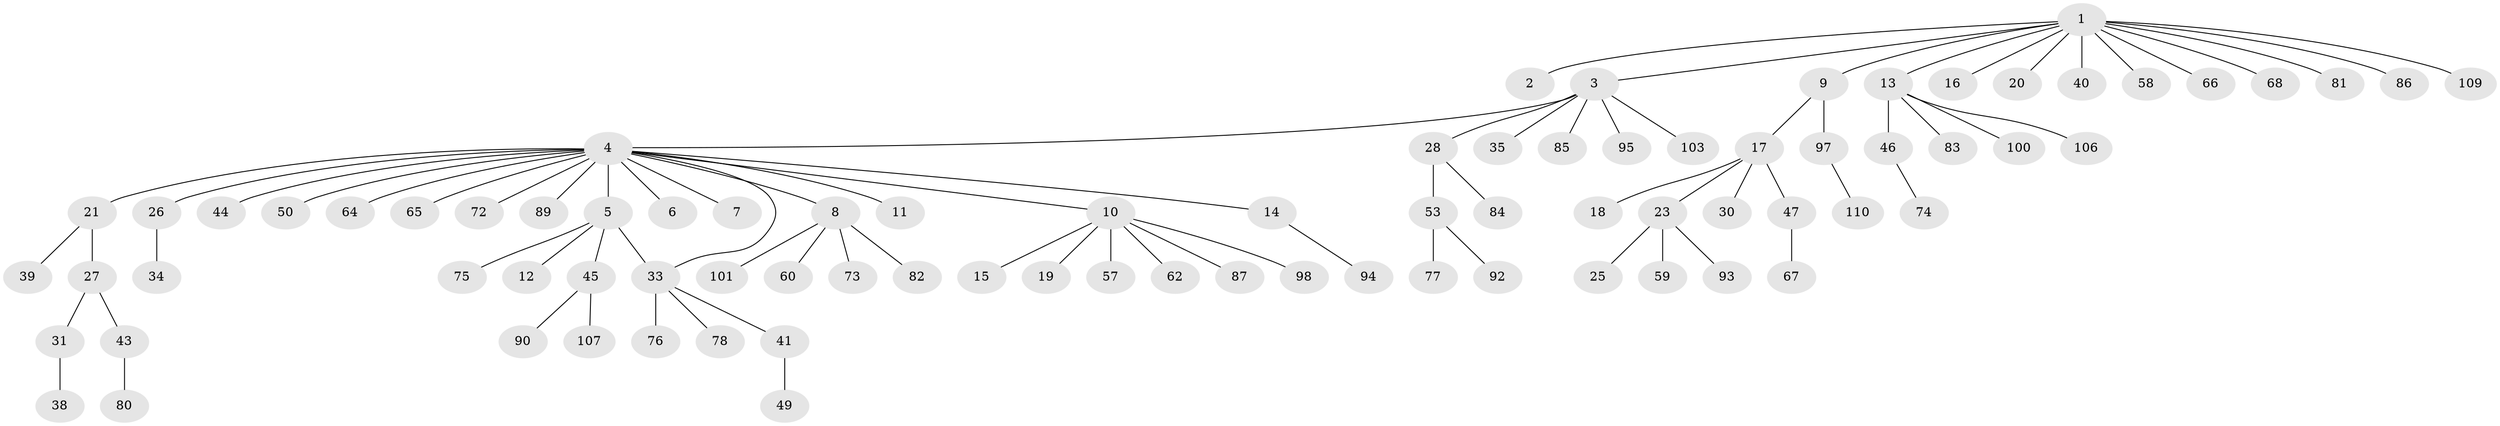 // Generated by graph-tools (version 1.1) at 2025/23/03/03/25 07:23:53]
// undirected, 83 vertices, 83 edges
graph export_dot {
graph [start="1"]
  node [color=gray90,style=filled];
  1 [super="+104"];
  2;
  3 [super="+24"];
  4 [super="+102"];
  5 [super="+37"];
  6;
  7;
  8 [super="+88"];
  9 [super="+71"];
  10 [super="+22"];
  11;
  12;
  13 [super="+61"];
  14 [super="+51"];
  15;
  16;
  17 [super="+29"];
  18;
  19;
  20 [super="+55"];
  21 [super="+99"];
  23 [super="+48"];
  25;
  26;
  27;
  28;
  30 [super="+56"];
  31 [super="+32"];
  33 [super="+54"];
  34 [super="+36"];
  35;
  38;
  39;
  40;
  41 [super="+42"];
  43 [super="+108"];
  44;
  45 [super="+52"];
  46;
  47 [super="+63"];
  49;
  50;
  53 [super="+70"];
  57 [super="+79"];
  58;
  59;
  60 [super="+69"];
  62;
  64;
  65;
  66;
  67;
  68;
  72;
  73;
  74;
  75;
  76;
  77;
  78;
  80 [super="+91"];
  81;
  82;
  83;
  84;
  85;
  86;
  87;
  89;
  90 [super="+96"];
  92;
  93;
  94;
  95;
  97;
  98 [super="+105"];
  100;
  101;
  103;
  106;
  107;
  109;
  110;
  1 -- 2;
  1 -- 3;
  1 -- 9;
  1 -- 13;
  1 -- 16;
  1 -- 20;
  1 -- 40;
  1 -- 58;
  1 -- 66;
  1 -- 68;
  1 -- 81;
  1 -- 86;
  1 -- 109;
  3 -- 4;
  3 -- 28;
  3 -- 35;
  3 -- 85;
  3 -- 95;
  3 -- 103;
  4 -- 5;
  4 -- 6;
  4 -- 7;
  4 -- 8;
  4 -- 10;
  4 -- 11;
  4 -- 14;
  4 -- 21;
  4 -- 26;
  4 -- 33;
  4 -- 44;
  4 -- 50;
  4 -- 64;
  4 -- 65;
  4 -- 72;
  4 -- 89;
  5 -- 12;
  5 -- 33;
  5 -- 45;
  5 -- 75;
  8 -- 60;
  8 -- 73;
  8 -- 82;
  8 -- 101;
  9 -- 17;
  9 -- 97;
  10 -- 15;
  10 -- 19;
  10 -- 62;
  10 -- 87;
  10 -- 98;
  10 -- 57;
  13 -- 46;
  13 -- 83;
  13 -- 100;
  13 -- 106;
  14 -- 94;
  17 -- 18;
  17 -- 23;
  17 -- 30;
  17 -- 47;
  21 -- 27;
  21 -- 39;
  23 -- 25;
  23 -- 93;
  23 -- 59;
  26 -- 34;
  27 -- 31;
  27 -- 43;
  28 -- 53;
  28 -- 84;
  31 -- 38;
  33 -- 41;
  33 -- 78;
  33 -- 76;
  41 -- 49;
  43 -- 80;
  45 -- 90;
  45 -- 107;
  46 -- 74;
  47 -- 67;
  53 -- 77;
  53 -- 92;
  97 -- 110;
}
